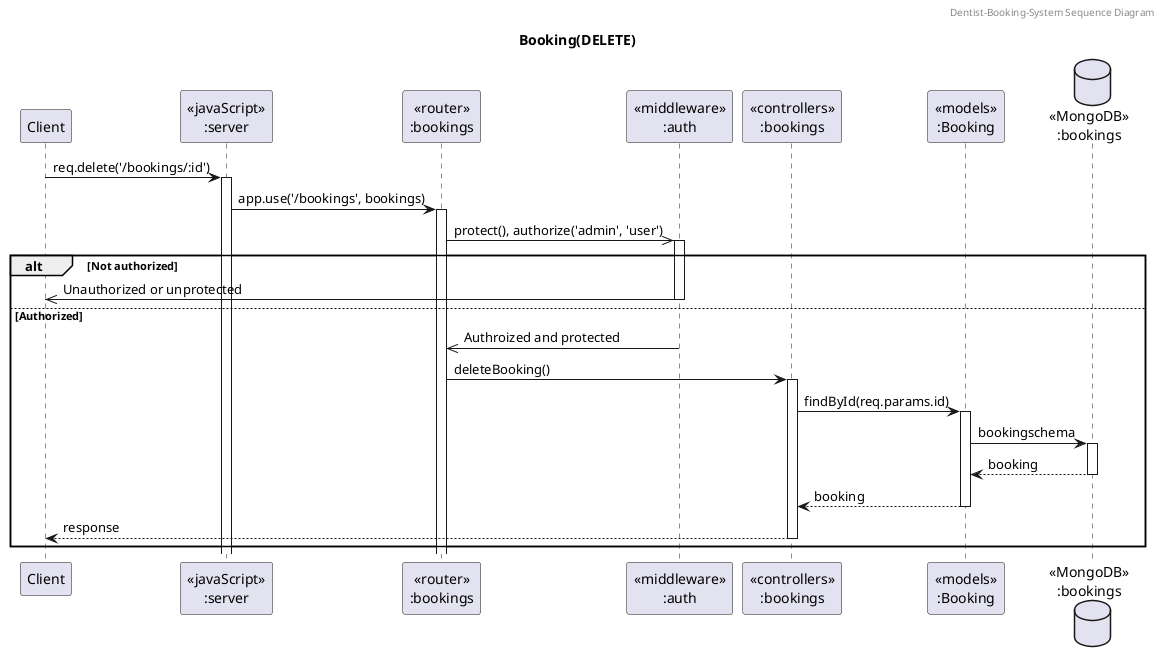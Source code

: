 @startuml Booking(DELETE)
    header Dentist-Booking-System Sequence Diagram
    title "Booking(DELETE)"

    participant "Client" as client
    participant "<<javaScript>>\n:server" as server
    participant "<<router>>\n:bookings" as bookingRouter
    participant "<<middleware>>\n:auth" as authMiddleware
    participant "<<controllers>>\n:bookings" as bookingController
    participant "<<models>>\n:Booking" as bookingModel
    database "<<MongoDB>>\n:bookings" as bookingDatabase

    client -> server ++: req.delete('/bookings/:id')
    server -> bookingRouter ++: app.use('/bookings', bookings)
    bookingRouter ->> authMiddleware ++: protect(), authorize('admin', 'user')
    alt Not authorized
        authMiddleware ->> client --: Unauthorized or unprotected
    else Authorized
        authMiddleware ->> bookingRouter --: Authroized and protected
    bookingRouter -> bookingController ++: deleteBooking()
    bookingController -> bookingModel ++: findById(req.params.id)
    bookingModel -> bookingDatabase ++: bookingschema
    bookingModel <-- bookingDatabase --: booking
    bookingController <-- bookingModel --: booking
    client <-- bookingController --: response
    end
@enduml